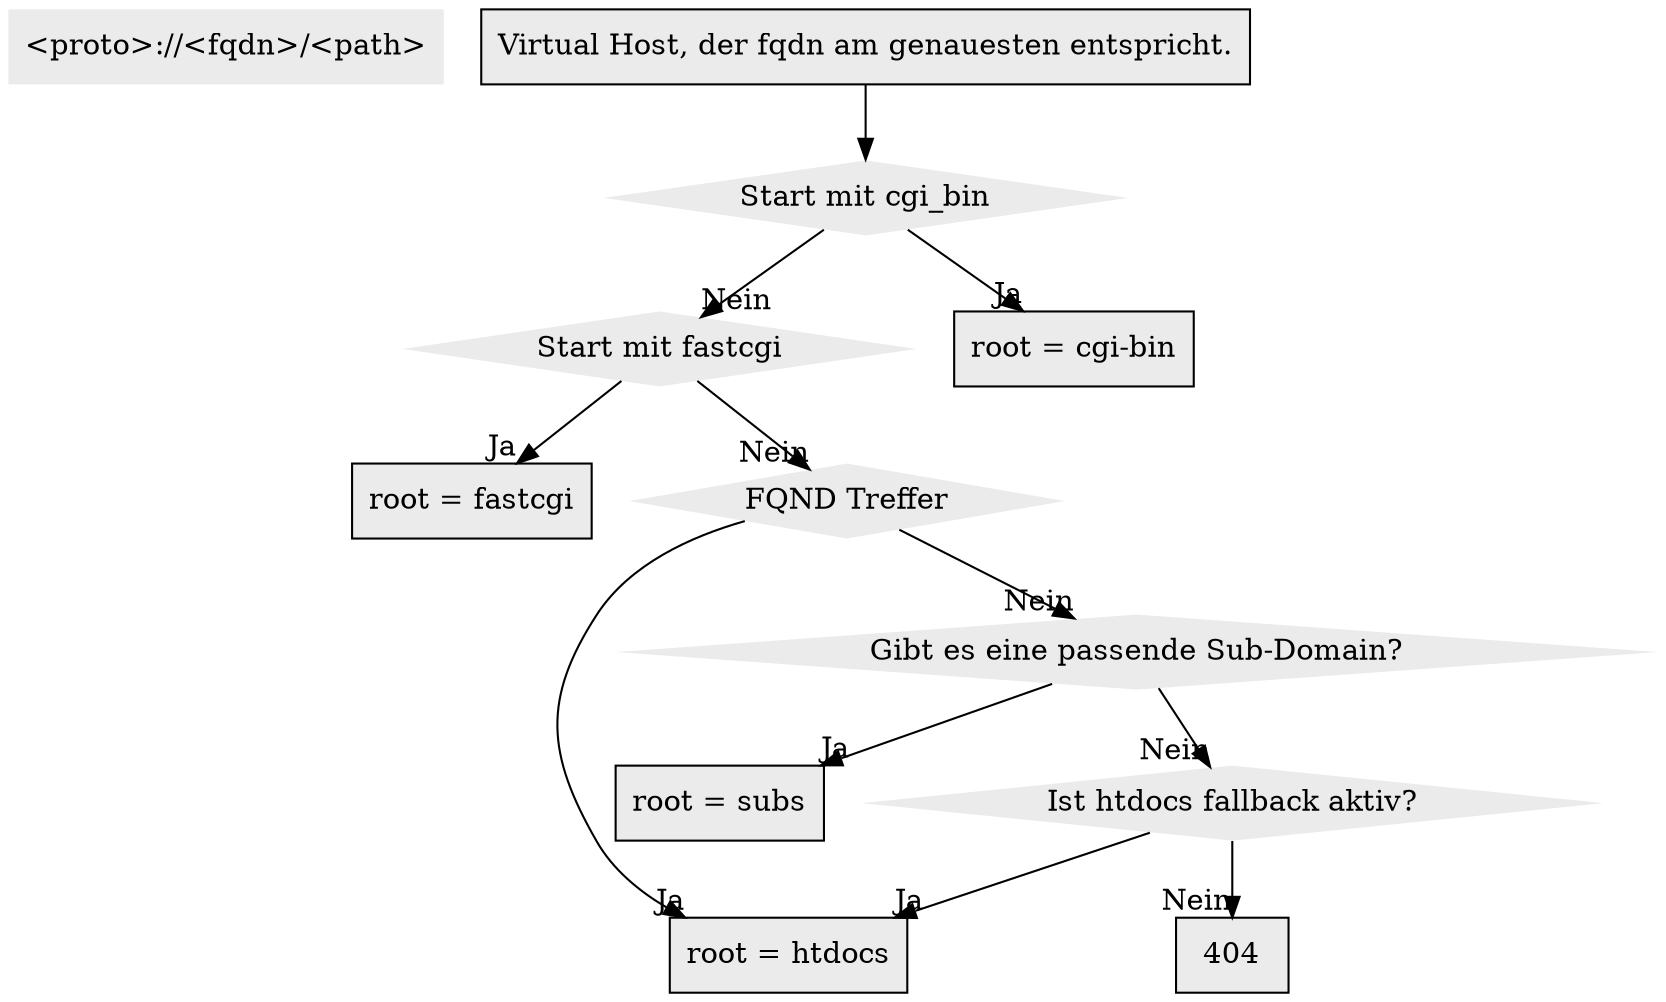 digraph d  { 
	node [peripheries=0, style=filled, fillcolor="grey92", font=Helvetica, fontcolor=black]

	enquire_information [shape=box, label="<proto>://<fqdn>/<path>" ]


    vh_check_fqdn [shape=record, label="Virtual Host, der fqdn am genauesten entspricht."]
	path_cgi_bin [shape=diamond, label="Start mit cgi_bin"]
	path_fastcgi [shape=diamond, label="Start mit fastcgi"]
	root_cgi_bin [shape=record, label="root = cgi-bin"]
	root_fastcgi [shape=record, label="root = fastcgi"]
	fqdn_matches [shape=diamond, label="FQND Treffer"]
	root_htdocs_ok [shape=record, label="root = htdocs"]
	root_search_in_subs [shape=diamond, label="Gibt es eine passende Sub-Domain?"]
    root_subs_ok [shape=record, label="root = subs"]
	htdocsfallback_subs [shape=diamond, label="Ist htdocs fallback aktiv?" ]
	404 [shape=record, label="404"] 
        
	vh_check_fqdn -> path_cgi_bin 
	path_cgi_bin -> root_cgi_bin [headlabel="Ja"]
    path_cgi_bin -> path_fastcgi [headlabel="Nein"]   
	path_fastcgi -> root_fastcgi [headlabel="Ja"]
	path_fastcgi -> fqdn_matches [headlabel="Nein"] 
	fqdn_matches -> root_htdocs_ok [headlabel="Ja"]
	fqdn_matches -> root_search_in_subs [headlabel="Nein"]
	root_search_in_subs -> root_subs_ok [headlabel="Ja"]
	root_search_in_subs -> htdocsfallback_subs [headlabel="Nein"]
	htdocsfallback_subs -> root_htdocs_ok [headlabel="Ja"]
	htdocsfallback_subs -> 404 [headlabel="Nein"]
}

